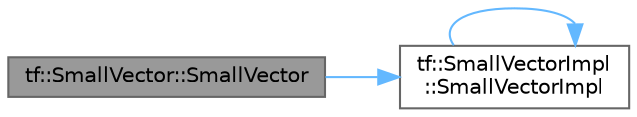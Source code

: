 digraph "tf::SmallVector::SmallVector"
{
 // LATEX_PDF_SIZE
  bgcolor="transparent";
  edge [fontname=Helvetica,fontsize=10,labelfontname=Helvetica,labelfontsize=10];
  node [fontname=Helvetica,fontsize=10,shape=box,height=0.2,width=0.4];
  rankdir="LR";
  Node1 [id="Node000001",label="tf::SmallVector::SmallVector",height=0.2,width=0.4,color="gray40", fillcolor="grey60", style="filled", fontcolor="black",tooltip="constructs an empty vector"];
  Node1 -> Node2 [id="edge3_Node000001_Node000002",color="steelblue1",style="solid",tooltip=" "];
  Node2 [id="Node000002",label="tf::SmallVectorImpl\l::SmallVectorImpl",height=0.2,width=0.4,color="grey40", fillcolor="white", style="filled",URL="$classtf_1_1_small_vector_impl.html#a54467e7ac16f186941e384eb25557830",tooltip=" "];
  Node2 -> Node2 [id="edge4_Node000002_Node000002",color="steelblue1",style="solid",tooltip=" "];
}
